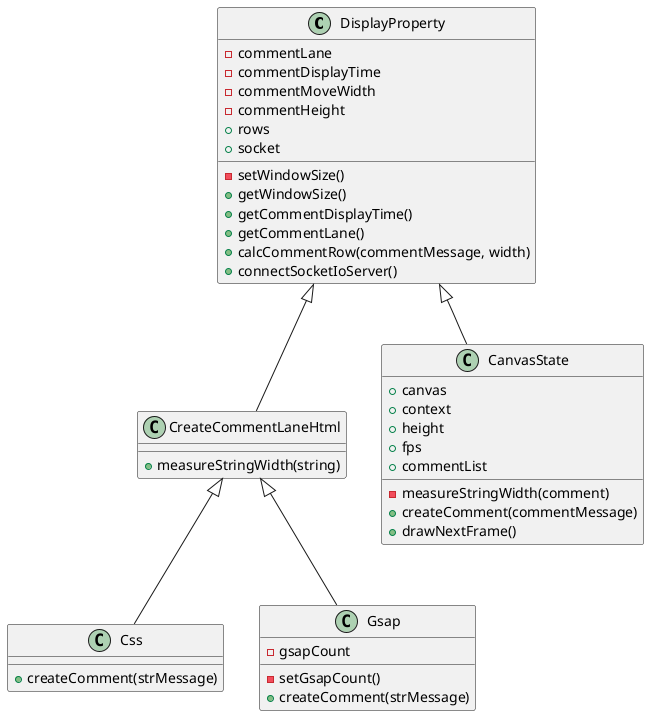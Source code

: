 @startuml

class DisplayProperty {
    -commentLane
    -commentDisplayTime
    -commentMoveWidth
    -commentHeight
    +rows
    +socket

    -setWindowSize()
    +getWindowSize()
    +getCommentDisplayTime()
    +getCommentLane()
    +calcCommentRow(commentMessage, width)
    +connectSocketIoServer()
}

class CreateCommentLaneHtml {
    +measureStringWidth(string)
}

class Css {
    +createComment(strMessage)
}

class Gsap {
    -gsapCount

    -setGsapCount()
    +createComment(strMessage)
}

class CanvasState {
    +canvas
    +context
    +height
    +fps
    +commentList

    -measureStringWidth(comment)
    +createComment(commentMessage)
    +drawNextFrame()
}

DisplayProperty <|-- CreateCommentLaneHtml
DisplayProperty <|-- CanvasState
CreateCommentLaneHtml <|-- Css
CreateCommentLaneHtml <|-- Gsap
@enduml